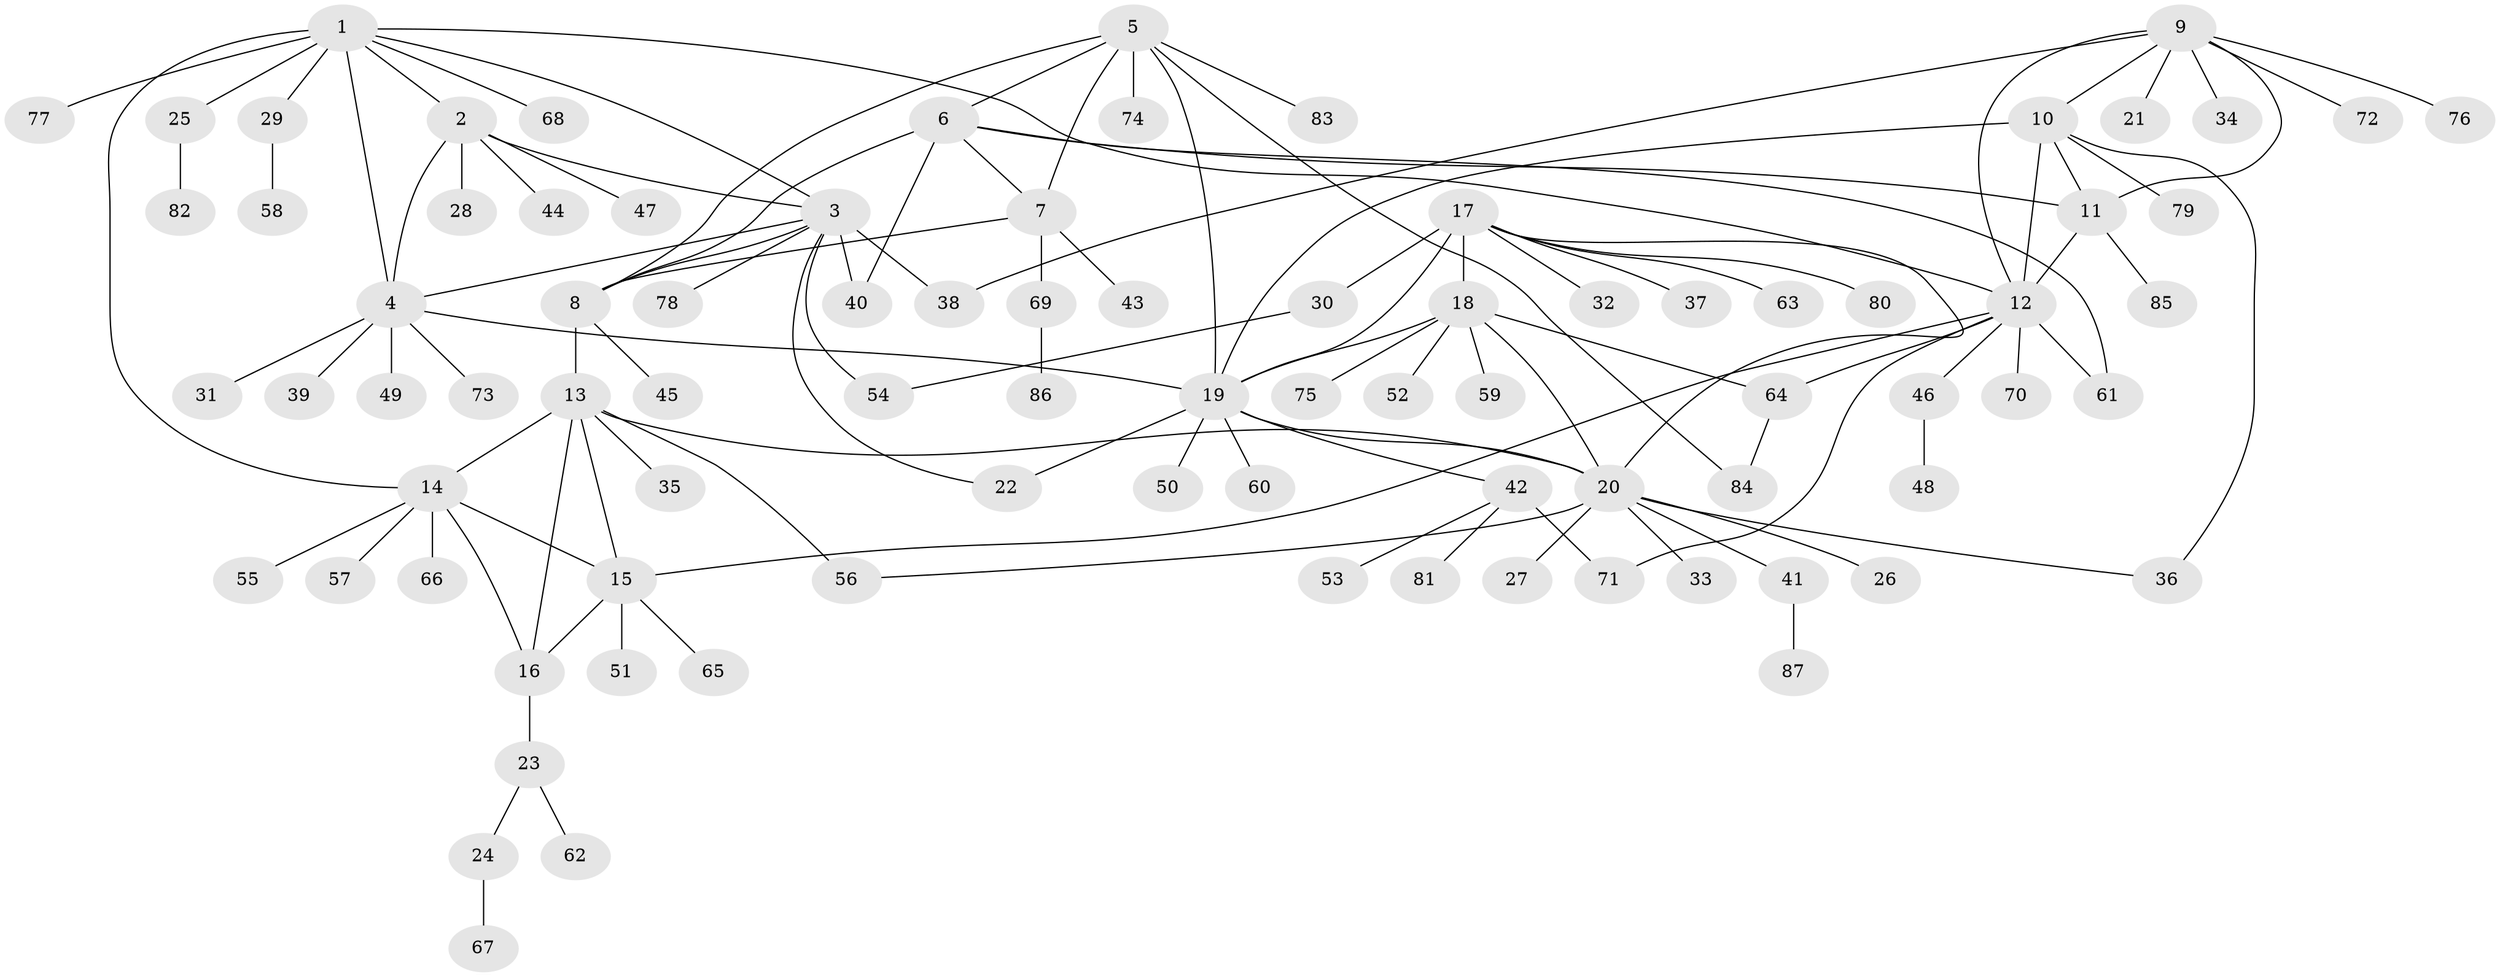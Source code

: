 // Generated by graph-tools (version 1.1) at 2025/55/03/09/25 04:55:41]
// undirected, 87 vertices, 117 edges
graph export_dot {
graph [start="1"]
  node [color=gray90,style=filled];
  1;
  2;
  3;
  4;
  5;
  6;
  7;
  8;
  9;
  10;
  11;
  12;
  13;
  14;
  15;
  16;
  17;
  18;
  19;
  20;
  21;
  22;
  23;
  24;
  25;
  26;
  27;
  28;
  29;
  30;
  31;
  32;
  33;
  34;
  35;
  36;
  37;
  38;
  39;
  40;
  41;
  42;
  43;
  44;
  45;
  46;
  47;
  48;
  49;
  50;
  51;
  52;
  53;
  54;
  55;
  56;
  57;
  58;
  59;
  60;
  61;
  62;
  63;
  64;
  65;
  66;
  67;
  68;
  69;
  70;
  71;
  72;
  73;
  74;
  75;
  76;
  77;
  78;
  79;
  80;
  81;
  82;
  83;
  84;
  85;
  86;
  87;
  1 -- 2;
  1 -- 3;
  1 -- 4;
  1 -- 12;
  1 -- 14;
  1 -- 25;
  1 -- 29;
  1 -- 68;
  1 -- 77;
  2 -- 3;
  2 -- 4;
  2 -- 28;
  2 -- 44;
  2 -- 47;
  3 -- 4;
  3 -- 8;
  3 -- 22;
  3 -- 38;
  3 -- 40;
  3 -- 54;
  3 -- 78;
  4 -- 19;
  4 -- 31;
  4 -- 39;
  4 -- 49;
  4 -- 73;
  5 -- 6;
  5 -- 7;
  5 -- 8;
  5 -- 19;
  5 -- 74;
  5 -- 83;
  5 -- 84;
  6 -- 7;
  6 -- 8;
  6 -- 11;
  6 -- 40;
  6 -- 61;
  7 -- 8;
  7 -- 43;
  7 -- 69;
  8 -- 13;
  8 -- 45;
  9 -- 10;
  9 -- 11;
  9 -- 12;
  9 -- 21;
  9 -- 34;
  9 -- 38;
  9 -- 72;
  9 -- 76;
  10 -- 11;
  10 -- 12;
  10 -- 19;
  10 -- 36;
  10 -- 79;
  11 -- 12;
  11 -- 85;
  12 -- 15;
  12 -- 46;
  12 -- 61;
  12 -- 64;
  12 -- 70;
  12 -- 71;
  13 -- 14;
  13 -- 15;
  13 -- 16;
  13 -- 20;
  13 -- 35;
  13 -- 56;
  14 -- 15;
  14 -- 16;
  14 -- 55;
  14 -- 57;
  14 -- 66;
  15 -- 16;
  15 -- 51;
  15 -- 65;
  16 -- 23;
  17 -- 18;
  17 -- 19;
  17 -- 20;
  17 -- 30;
  17 -- 32;
  17 -- 37;
  17 -- 63;
  17 -- 80;
  18 -- 19;
  18 -- 20;
  18 -- 52;
  18 -- 59;
  18 -- 64;
  18 -- 75;
  19 -- 20;
  19 -- 22;
  19 -- 42;
  19 -- 50;
  19 -- 60;
  20 -- 26;
  20 -- 27;
  20 -- 33;
  20 -- 36;
  20 -- 41;
  20 -- 56;
  23 -- 24;
  23 -- 62;
  24 -- 67;
  25 -- 82;
  29 -- 58;
  30 -- 54;
  41 -- 87;
  42 -- 53;
  42 -- 71;
  42 -- 81;
  46 -- 48;
  64 -- 84;
  69 -- 86;
}
